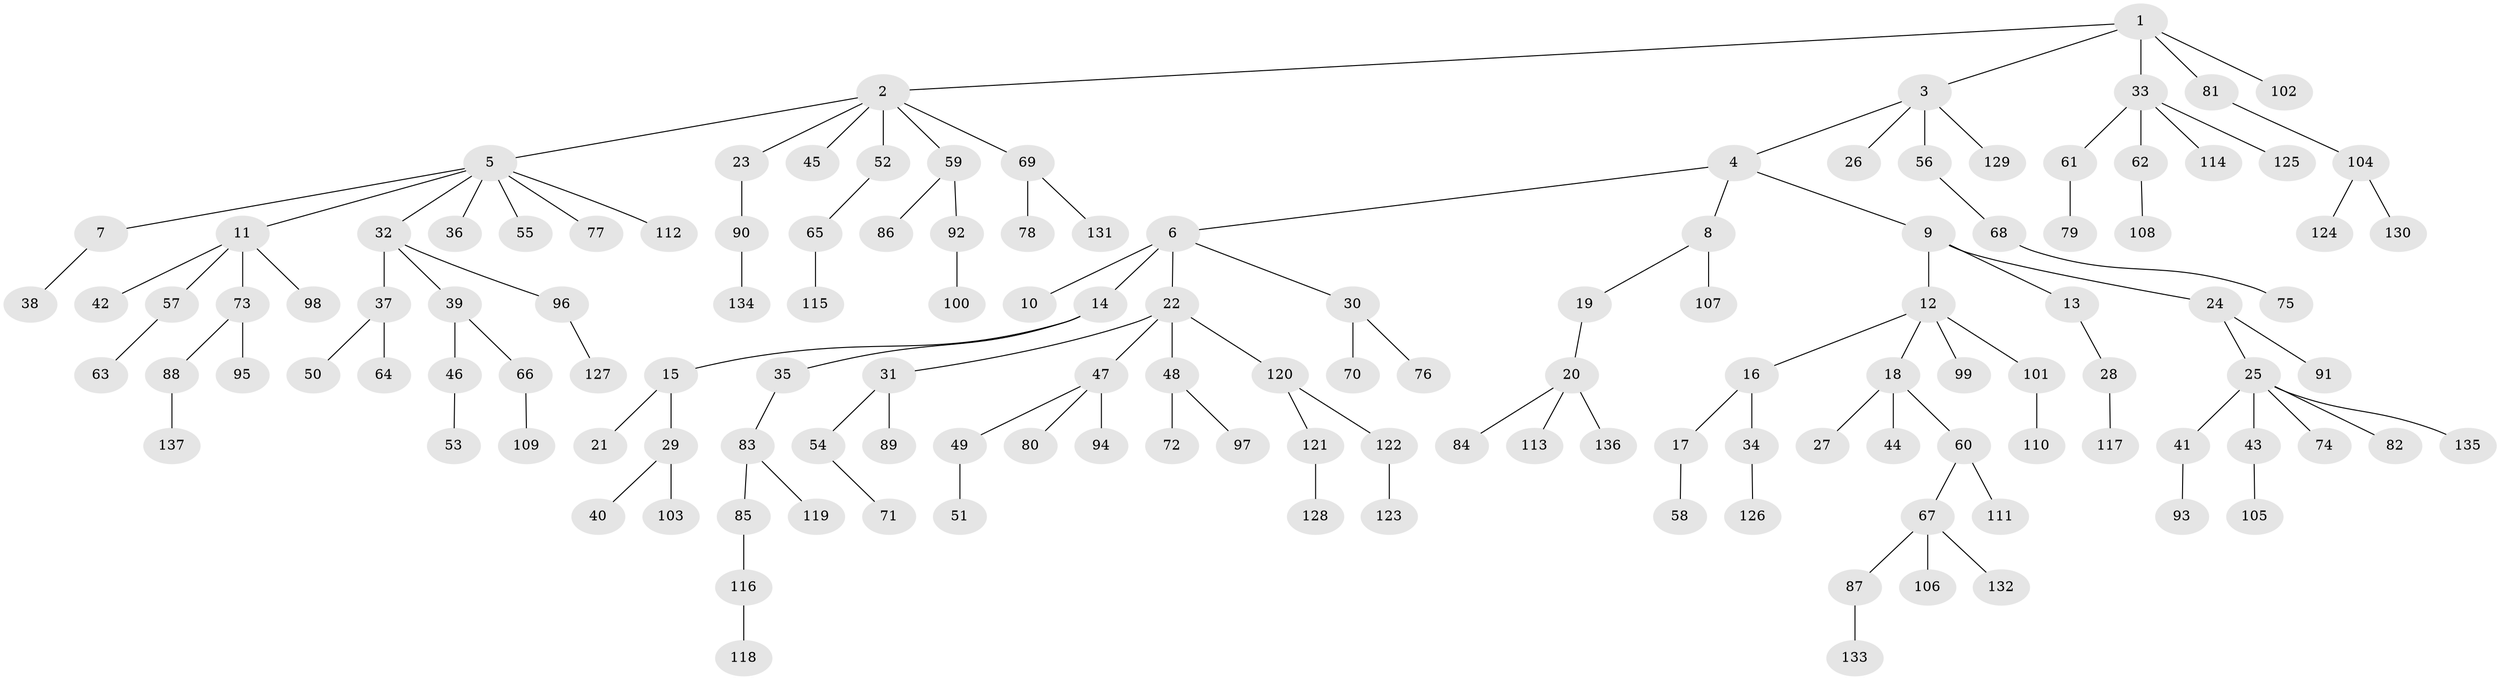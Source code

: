 // coarse degree distribution, {10: 0.010752688172043012, 7: 0.021505376344086023, 6: 0.021505376344086023, 2: 0.1935483870967742, 5: 0.043010752688172046, 1: 0.5913978494623656, 4: 0.043010752688172046, 3: 0.07526881720430108}
// Generated by graph-tools (version 1.1) at 2025/52/02/27/25 19:52:10]
// undirected, 137 vertices, 136 edges
graph export_dot {
graph [start="1"]
  node [color=gray90,style=filled];
  1;
  2;
  3;
  4;
  5;
  6;
  7;
  8;
  9;
  10;
  11;
  12;
  13;
  14;
  15;
  16;
  17;
  18;
  19;
  20;
  21;
  22;
  23;
  24;
  25;
  26;
  27;
  28;
  29;
  30;
  31;
  32;
  33;
  34;
  35;
  36;
  37;
  38;
  39;
  40;
  41;
  42;
  43;
  44;
  45;
  46;
  47;
  48;
  49;
  50;
  51;
  52;
  53;
  54;
  55;
  56;
  57;
  58;
  59;
  60;
  61;
  62;
  63;
  64;
  65;
  66;
  67;
  68;
  69;
  70;
  71;
  72;
  73;
  74;
  75;
  76;
  77;
  78;
  79;
  80;
  81;
  82;
  83;
  84;
  85;
  86;
  87;
  88;
  89;
  90;
  91;
  92;
  93;
  94;
  95;
  96;
  97;
  98;
  99;
  100;
  101;
  102;
  103;
  104;
  105;
  106;
  107;
  108;
  109;
  110;
  111;
  112;
  113;
  114;
  115;
  116;
  117;
  118;
  119;
  120;
  121;
  122;
  123;
  124;
  125;
  126;
  127;
  128;
  129;
  130;
  131;
  132;
  133;
  134;
  135;
  136;
  137;
  1 -- 2;
  1 -- 3;
  1 -- 33;
  1 -- 81;
  1 -- 102;
  2 -- 5;
  2 -- 23;
  2 -- 45;
  2 -- 52;
  2 -- 59;
  2 -- 69;
  3 -- 4;
  3 -- 26;
  3 -- 56;
  3 -- 129;
  4 -- 6;
  4 -- 8;
  4 -- 9;
  5 -- 7;
  5 -- 11;
  5 -- 32;
  5 -- 36;
  5 -- 55;
  5 -- 77;
  5 -- 112;
  6 -- 10;
  6 -- 14;
  6 -- 22;
  6 -- 30;
  7 -- 38;
  8 -- 19;
  8 -- 107;
  9 -- 12;
  9 -- 13;
  9 -- 24;
  11 -- 42;
  11 -- 57;
  11 -- 73;
  11 -- 98;
  12 -- 16;
  12 -- 18;
  12 -- 99;
  12 -- 101;
  13 -- 28;
  14 -- 15;
  14 -- 35;
  15 -- 21;
  15 -- 29;
  16 -- 17;
  16 -- 34;
  17 -- 58;
  18 -- 27;
  18 -- 44;
  18 -- 60;
  19 -- 20;
  20 -- 84;
  20 -- 113;
  20 -- 136;
  22 -- 31;
  22 -- 47;
  22 -- 48;
  22 -- 120;
  23 -- 90;
  24 -- 25;
  24 -- 91;
  25 -- 41;
  25 -- 43;
  25 -- 74;
  25 -- 82;
  25 -- 135;
  28 -- 117;
  29 -- 40;
  29 -- 103;
  30 -- 70;
  30 -- 76;
  31 -- 54;
  31 -- 89;
  32 -- 37;
  32 -- 39;
  32 -- 96;
  33 -- 61;
  33 -- 62;
  33 -- 114;
  33 -- 125;
  34 -- 126;
  35 -- 83;
  37 -- 50;
  37 -- 64;
  39 -- 46;
  39 -- 66;
  41 -- 93;
  43 -- 105;
  46 -- 53;
  47 -- 49;
  47 -- 80;
  47 -- 94;
  48 -- 72;
  48 -- 97;
  49 -- 51;
  52 -- 65;
  54 -- 71;
  56 -- 68;
  57 -- 63;
  59 -- 86;
  59 -- 92;
  60 -- 67;
  60 -- 111;
  61 -- 79;
  62 -- 108;
  65 -- 115;
  66 -- 109;
  67 -- 87;
  67 -- 106;
  67 -- 132;
  68 -- 75;
  69 -- 78;
  69 -- 131;
  73 -- 88;
  73 -- 95;
  81 -- 104;
  83 -- 85;
  83 -- 119;
  85 -- 116;
  87 -- 133;
  88 -- 137;
  90 -- 134;
  92 -- 100;
  96 -- 127;
  101 -- 110;
  104 -- 124;
  104 -- 130;
  116 -- 118;
  120 -- 121;
  120 -- 122;
  121 -- 128;
  122 -- 123;
}
